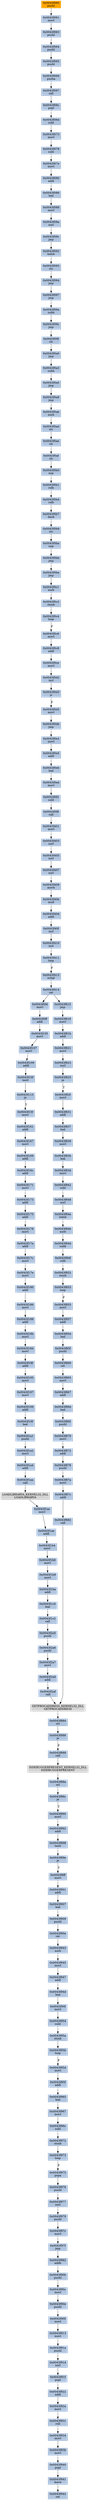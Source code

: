 strict digraph G {
	graph [bgcolor=transparent,
		name=G
	];
	node [color=lightsteelblue,
		fillcolor=lightsteelblue,
		shape=rectangle,
		style=filled
	];
	"0x0043f0f8"	[label="0x0043f0f8
call"];
	"0x0043f401"	[label="0x0043f401
movl"];
	"0x0043f0f8" -> "0x0043f401"	[color="#000000"];
	"0x0043f878"	[label="0x0043f878
pushl"];
	"0x0043f87a"	[label="0x0043f87a
movl"];
	"0x0043f878" -> "0x0043f87a"	[color="#000000"];
	"0x0043f0c3"	[label="0x0043f0c3
stosb"];
	"0x0043f0c4"	[label="0x0043f0c4
loop"];
	"0x0043f0c3" -> "0x0043f0c4"	[color="#000000"];
	"0x0043f063"	[label="0x0043f063
pushl"];
	"0x0043f064"	[label="0x0043f064
pushl"];
	"0x0043f063" -> "0x0043f064"	[color="#000000"];
	"0x0043f40d"	[label="0x0043f40d
addl"];
	"0x0043f40f"	[label="0x0043f40f
incl"];
	"0x0043f40d" -> "0x0043f40f"	[color="#000000"];
	"0x0043f882"	[label="0x0043f882
call"];
	GETPROCADDRESS_KERNEL32_DLL	[color=lightgrey,
		fillcolor=lightgrey,
		label="GETPROCADDRESS_KERNEL32_DLL
GETPROCADDRESS"];
	"0x0043f882" -> GETPROCADDRESS_KERNEL32_DLL	[color="#000000"];
	"0x0043f060"	[color=lightgrey,
		fillcolor=orange,
		label="0x0043f060
pushl"];
	"0x0043f061"	[label="0x0043f061
movl"];
	"0x0043f060" -> "0x0043f061"	[color="#000000"];
	"0x0043f87c"	[label="0x0043f87c
addl"];
	"0x0043f87c" -> "0x0043f882"	[color="#000000"];
	"0x0043f407"	[label="0x0043f407
xorl"];
	"0x0043f409"	[label="0x0043f409
movb"];
	"0x0043f407" -> "0x0043f409"	[color="#000000"];
	"0x0043f837"	[label="0x0043f837
leal"];
	"0x0043f839"	[label="0x0043f839
movl"];
	"0x0043f837" -> "0x0043f839"	[color="#000000"];
	"0x0043f848"	[label="0x0043f848
xorl"];
	"0x0043f84a"	[label="0x0043f84a
lodsb"];
	"0x0043f848" -> "0x0043f84a"	[color="#000000"];
	"0x0043f0ba"	[label="0x0043f0ba
nop"];
	"0x0043f0bb"	[label="0x0043f0bb
jmp"];
	"0x0043f0ba" -> "0x0043f0bb"	[color="#000000"];
	"0x0043f860"	[label="0x0043f860
ret"];
	"0x0043f865"	[label="0x0043f865
movl"];
	"0x0043f860" -> "0x0043f865"	[color="#000000"];
	"0x0043f942"	[label="0x0043f942
ret"];
	"0x0043f0ab"	[label="0x0043f0ab
xorb"];
	"0x0043f0ad"	[label="0x0043f0ad
stc"];
	"0x0043f0ab" -> "0x0043f0ad"	[color="#000000"];
	"0x0043f84f"	[label="0x0043f84f
rolb"];
	"0x0043f852"	[label="0x0043f852
stosb"];
	"0x0043f84f" -> "0x0043f852"	[color="#000000"];
	"0x0043f83b"	[label="0x0043f83b
leal"];
	"0x0043f839" -> "0x0043f83b"	[color="#000000"];
	"0x0043f195"	[label="0x0043f195
movl"];
	"0x0043f197"	[label="0x0043f197
movl"];
	"0x0043f195" -> "0x0043f197"	[color="#000000"];
	"0x0043f94f"	[label="0x0043f94f
movl"];
	"0x0043f954"	[label="0x0043f954
subl"];
	"0x0043f94f" -> "0x0043f954"	[color="#000000"];
	"0x0043f188"	[label="0x0043f188
addl"];
	"0x0043f18b"	[label="0x0043f18b
movl"];
	"0x0043f188" -> "0x0043f18b"	[color="#000000"];
	"0x0043f078"	[label="0x0043f078
subl"];
	"0x0043f07e"	[label="0x0043f07e
movl"];
	"0x0043f078" -> "0x0043f07e"	[color="#000000"];
	"0x0043f092"	[label="0x0043f092
lodsb"];
	"0x0043f093"	[label="0x0043f093
stc"];
	"0x0043f092" -> "0x0043f093"	[color="#000000"];
	"0x0043f872"	[label="0x0043f872
addl"];
	"0x0043f872" -> "0x0043f878"	[color="#000000"];
	"0x0043f982"	[label="0x0043f982
addb"];
	"0x0043f90b"	[label="0x0043f90b
pushl"];
	"0x0043f982" -> "0x0043f90b"	[color="#000000"];
	"0x0043f2a7"	[label="0x0043f2a7
movl"];
	"0x0043f2a9"	[label="0x0043f2a9
addl"];
	"0x0043f2a7" -> "0x0043f2a9"	[color="#000000"];
	"0x0043f907"	[label="0x0043f907
leal"];
	"0x0043f909"	[label="0x0043f909
pushl"];
	"0x0043f907" -> "0x0043f909"	[color="#000000"];
	"0x0043f403"	[label="0x0043f403
xorl"];
	"0x0043f405"	[label="0x0043f405
xorl"];
	"0x0043f403" -> "0x0043f405"	[color="#000000"];
	"0x0043f06d"	[label="0x0043f06d
subl"];
	"0x0043f073"	[label="0x0043f073
movl"];
	"0x0043f06d" -> "0x0043f073"	[color="#000000"];
	"0x0043f0b0"	[label="0x0043f0b0
nop"];
	"0x0043f0b1"	[label="0x0043f0b1
rolb"];
	"0x0043f0b0" -> "0x0043f0b1"	[color="#000000"];
	"0x0043f922"	[label="0x0043f922
addl"];
	"0x0043f92a"	[label="0x0043f92a
movl"];
	"0x0043f922" -> "0x0043f92a"	[color="#000000"];
	"0x0043f186"	[label="0x0043f186
movl"];
	"0x0043f186" -> "0x0043f188"	[color="#000000"];
	"0x0043f16c"	[label="0x0043f16c
addl"];
	"0x0043f171"	[label="0x0043f171
movl"];
	"0x0043f16c" -> "0x0043f171"	[color="#000000"];
	"0x0043f81b"	[label="0x0043f81b
addl"];
	"0x0043f821"	[label="0x0043f821
movl"];
	"0x0043f81b" -> "0x0043f821"	[color="#000000"];
	"0x0043f2af"	[label="0x0043f2af
call"];
	"0x0043f2af" -> GETPROCADDRESS_KERNEL32_DLL	[color="#000000"];
	"0x0043f40b"	[label="0x0043f40b
mull"];
	"0x0043f409" -> "0x0043f40b"	[color="#000000"];
	"0x0043f976"	[label="0x0043f976
pushl"];
	"0x0043f977"	[label="0x0043f977
xorl"];
	"0x0043f976" -> "0x0043f977"	[color="#000000"];
	"0x0043f10f"	[label="0x0043f10f
testl"];
	"0x0043f115"	[label="0x0043f115
je"];
	"0x0043f10f" -> "0x0043f115"	[color="#000000"];
	"0x0043f0ae"	[label="0x0043f0ae
clc"];
	"0x0043f0ad" -> "0x0043f0ae"	[color="#000000"];
	"0x0043f180"	[label="0x0043f180
addl"];
	"0x0043f180" -> "0x0043f186"	[color="#000000"];
	LOADLIBRARYA_KERNEL32_DLL	[color=lightgrey,
		fillcolor=lightgrey,
		label="LOADLIBRARYA_KERNEL32_DLL
LOADLIBRARYA"];
	"0x0043f1ac"	[label="0x0043f1ac
movl"];
	LOADLIBRARYA_KERNEL32_DLL -> "0x0043f1ac"	[color="#000000"];
	"0x0043f95b"	[label="0x0043f95b
loop"];
	"0x0043f95d"	[label="0x0043f95d
movl"];
	"0x0043f95b" -> "0x0043f95d"	[color="#000000",
		label=F];
	"0x0043f0a5"	[label="0x0043f0a5
jmp"];
	"0x0043f0a8"	[label="0x0043f0a8
jmp"];
	"0x0043f0a5" -> "0x0043f0a8"	[color="#000000"];
	"0x0043f105"	[label="0x0043f105
movl"];
	"0x0043f107"	[label="0x0043f107
movl"];
	"0x0043f105" -> "0x0043f107"	[color="#000000"];
	"0x0043f825"	[label="0x0043f825
je"];
	"0x0043f82f"	[label="0x0043f82f
movl"];
	"0x0043f825" -> "0x0043f82f"	[color="#000000",
		label=T];
	"0x0043f0be"	[label="0x0043f0be
jmp"];
	"0x0043f0bb" -> "0x0043f0be"	[color="#000000"];
	"0x0043f080"	[label="0x0043f080
addl"];
	"0x0043f086"	[label="0x0043f086
leal"];
	"0x0043f080" -> "0x0043f086"	[color="#000000"];
	"0x0043f96c"	[label="0x0043f96c
subl"];
	"0x0043f972"	[label="0x0043f972
stosb"];
	"0x0043f96c" -> "0x0043f972"	[color="#000000"];
	"0x0043f0c1"	[label="0x0043f0c1
xorb"];
	"0x0043f0c1" -> "0x0043f0c3"	[color="#000000"];
	"0x0043f0fd"	[label="0x0043f0fd
movl"];
	"0x0043f0ff"	[label="0x0043f0ff
addl"];
	"0x0043f0fd" -> "0x0043f0ff"	[color="#000000"];
	"0x0043f0a3"	[label="0x0043f0a3
subb"];
	"0x0043f0a3" -> "0x0043f0a5"	[color="#000000"];
	"0x0043f884"	[label="0x0043f884
orl"];
	"0x0043f886"	[label="0x0043f886
je"];
	"0x0043f884" -> "0x0043f886"	[color="#000000"];
	"0x0043f08a"	[label="0x0043f08a
xorl"];
	"0x0043f08c"	[label="0x0043f08c
jmp"];
	"0x0043f08a" -> "0x0043f08c"	[color="#000000"];
	"0x0043f2a9" -> "0x0043f2af"	[color="#000000"];
	"0x0043f17a"	[label="0x0043f17a
addl"];
	"0x0043f17c"	[label="0x0043f17c
movl"];
	"0x0043f17a" -> "0x0043f17c"	[color="#000000"];
	"0x0043f161"	[label="0x0043f161
addl"];
	"0x0043f167"	[label="0x0043f167
movl"];
	"0x0043f161" -> "0x0043f167"	[color="#000000"];
	"0x0043f067"	[label="0x0043f067
call"];
	"0x0043f06c"	[label="0x0043f06c
popl"];
	"0x0043f067" -> "0x0043f06c"	[color="#000000"];
	"0x0043f0b9"	[label="0x0043f0b9
stc"];
	"0x0043f0b9" -> "0x0043f0ba"	[color="#000000"];
	"0x0043f88c"	[label="0x0043f88c
je"];
	"0x0043f890"	[label="0x0043f890
movl"];
	"0x0043f88c" -> "0x0043f890"	[color="#000000",
		label=T];
	"0x0043f85f"	[label="0x0043f85f
pushl"];
	"0x0043f85f" -> "0x0043f860"	[color="#000000"];
	"0x0043f892"	[label="0x0043f892
addl"];
	"0x0043f890" -> "0x0043f892"	[color="#000000"];
	"0x0043f199"	[label="0x0043f199
addl"];
	"0x0043f197" -> "0x0043f199"	[color="#000000"];
	"0x0043f1ae"	[label="0x0043f1ae
addl"];
	"0x0043f1ac" -> "0x0043f1ae"	[color="#000000"];
	"0x0043f0c8"	[label="0x0043f0c8
addl"];
	"0x0043f0ce"	[label="0x0043f0ce
movl"];
	"0x0043f0c8" -> "0x0043f0ce"	[color="#000000"];
	"0x0043f898"	[label="0x0043f898
testl"];
	"0x0043f892" -> "0x0043f898"	[color="#000000"];
	"0x0043f0b4"	[label="0x0043f0b4
rolb"];
	"0x0043f0b7"	[label="0x0043f0b7
decb"];
	"0x0043f0b4" -> "0x0043f0b7"	[color="#000000"];
	"0x0043f819"	[label="0x0043f819
movl"];
	"0x0043f819" -> "0x0043f81b"	[color="#000000"];
	"0x0043f90c"	[label="0x0043f90c
movl"];
	"0x0043f90b" -> "0x0043f90c"	[color="#000000"];
	"0x0043f0d2"	[label="0x0043f0d2
incl"];
	"0x0043f0d3"	[label="0x0043f0d3
js"];
	"0x0043f0d2" -> "0x0043f0d3"	[color="#000000"];
	ISDEBUGGERPRESENT_KERNEL32_DLL	[color=lightgrey,
		fillcolor=lightgrey,
		label="ISDEBUGGERPRESENT_KERNEL32_DLL
ISDEBUGGERPRESENT"];
	"0x0043f88a"	[label="0x0043f88a
orl"];
	ISDEBUGGERPRESENT_KERNEL32_DLL -> "0x0043f88a"	[color="#000000"];
	"0x0043f17e"	[label="0x0043f17e
movl"];
	"0x0043f17e" -> "0x0043f180"	[color="#000000"];
	"0x0043f888"	[label="0x0043f888
call"];
	"0x0043f888" -> ISDEBUGGERPRESENT_KERNEL32_DLL	[color="#000000"];
	"0x0043f169"	[label="0x0043f169
addl"];
	"0x0043f169" -> "0x0043f16c"	[color="#000000"];
	"0x0043f1b8"	[label="0x0043f1b8
movl"];
	"0x0043f1ba"	[label="0x0043f1ba
addl"];
	"0x0043f1b8" -> "0x0043f1ba"	[color="#000000"];
	"0x0043f178"	[label="0x0043f178
movl"];
	"0x0043f178" -> "0x0043f17a"	[color="#000000"];
	"0x0043f065"	[label="0x0043f065
pushl"];
	"0x0043f066"	[label="0x0043f066
pusha"];
	"0x0043f065" -> "0x0043f066"	[color="#000000"];
	"0x0043f08c" -> "0x0043f092"	[color="#000000"];
	"0x0043f0db"	[label="0x0043f0db
jmp"];
	"0x0043f0e3"	[label="0x0043f0e3
movl"];
	"0x0043f0db" -> "0x0043f0e3"	[color="#000000"];
	"0x0043f18d"	[label="0x0043f18d
movl"];
	"0x0043f18f"	[label="0x0043f18f
addl"];
	"0x0043f18d" -> "0x0043f18f"	[color="#000000"];
	"0x0043f90a"	[label="0x0043f90a
ret"];
	"0x0043f943"	[label="0x0043f943
xorb"];
	"0x0043f90a" -> "0x0043f943"	[color="#000000"];
	"0x0043f901"	[label="0x0043f901
addl"];
	"0x0043f901" -> "0x0043f907"	[color="#000000"];
	"0x0043f979"	[label="0x0043f979
pushl"];
	"0x0043f97c"	[label="0x0043f97c
movl"];
	"0x0043f979" -> "0x0043f97c"	[color="#000000"];
	"0x0043f0c6"	[label="0x0043f0c6
movl"];
	"0x0043f0c6" -> "0x0043f0c8"	[color="#000000"];
	"0x0043f967"	[label="0x0043f967
movl"];
	"0x0043f967" -> "0x0043f96c"	[color="#000000"];
	"0x0043f83d"	[label="0x0043f83d
movl"];
	"0x0043f842"	[label="0x0043f842
subl"];
	"0x0043f83d" -> "0x0043f842"	[color="#000000"];
	"0x0043f931"	[label="0x0043f931
roll"];
	"0x0043f92a" -> "0x0043f931"	[color="#000000"];
	"0x0043f413"	[label="0x0043f413
xchgl"];
	"0x0043f414"	[label="0x0043f414
ret"];
	"0x0043f413" -> "0x0043f414"	[color="#000000"];
	"0x0043f0be" -> "0x0043f0c1"	[color="#000000"];
	"0x0043f09c"	[label="0x0043f09c
jmp"];
	"0x0043f09f"	[label="0x0043f09f
clc"];
	"0x0043f09c" -> "0x0043f09f"	[color="#000000"];
	"0x0043f97f"	[label="0x0043f97f
jmp"];
	"0x0043f97c" -> "0x0043f97f"	[color="#000000"];
	"0x0043f87a" -> "0x0043f87c"	[color="#000000"];
	"0x0043f853"	[label="0x0043f853
loop"];
	"0x0043f855"	[label="0x0043f855
movl"];
	"0x0043f853" -> "0x0043f855"	[color="#000000",
		label=F];
	"0x0043f1a2"	[label="0x0043f1a2
movl"];
	"0x0043f1a4"	[label="0x0043f1a4
addl"];
	"0x0043f1a2" -> "0x0043f1a4"	[color="#000000"];
	"0x0043f842" -> "0x0043f848"	[color="#000000"];
	"0x0043f89e"	[label="0x0043f89e
je"];
	"0x0043f8ff"	[label="0x0043f8ff
movl"];
	"0x0043f89e" -> "0x0043f8ff"	[color="#000000",
		label=T];
	"0x0043f088"	[label="0x0043f088
movl"];
	"0x0043f086" -> "0x0043f088"	[color="#000000"];
	"0x0043f95f"	[label="0x0043f95f
addl"];
	"0x0043f95d" -> "0x0043f95f"	[color="#000000"];
	"0x0043f898" -> "0x0043f89e"	[color="#000000"];
	"0x0043f109"	[label="0x0043f109
addl"];
	"0x0043f107" -> "0x0043f109"	[color="#000000"];
	"0x0043f947"	[label="0x0043f947
addl"];
	"0x0043f94d"	[label="0x0043f94d
leal"];
	"0x0043f947" -> "0x0043f94d"	[color="#000000"];
	"0x0043f0eb"	[label="0x0043f0eb
leal"];
	"0x0043f0ed"	[label="0x0043f0ed
movl"];
	"0x0043f0eb" -> "0x0043f0ed"	[color="#000000"];
	"0x0043f0ff" -> "0x0043f105"	[color="#000000"];
	"0x0043f823"	[label="0x0043f823
xorl"];
	"0x0043f823" -> "0x0043f825"	[color="#000000"];
	"0x0043f411"	[label="0x0043f411
loop"];
	"0x0043f411" -> "0x0043f413"	[color="#000000",
		label=F];
	"0x0043f0a0"	[label="0x0043f0a0
jmp"];
	"0x0043f0a0" -> "0x0043f0a3"	[color="#000000"];
	"0x0043f867"	[label="0x0043f867
addl"];
	"0x0043f86d"	[label="0x0043f86d
leal"];
	"0x0043f867" -> "0x0043f86d"	[color="#000000"];
	"0x0043f84b"	[label="0x0043f84b
xorb"];
	"0x0043f84a" -> "0x0043f84b"	[color="#000000"];
	"0x0043f97f" -> "0x0043f982"	[color="#000000"];
	"0x0043f07e" -> "0x0043f080"	[color="#000000"];
	"0x0043f09f" -> "0x0043f0a0"	[color="#000000"];
	"0x0043f1a1"	[label="0x0043f1a1
pushl"];
	"0x0043f1a1" -> "0x0043f1a2"	[color="#000000"];
	"0x0043f1c0"	[label="0x0043f1c0
leal"];
	"0x0043f1ba" -> "0x0043f1c0"	[color="#000000"];
	"0x0043f173"	[label="0x0043f173
addl"];
	"0x0043f175"	[label="0x0043f175
addl"];
	"0x0043f173" -> "0x0043f175"	[color="#000000"];
	"0x0043f84d"	[label="0x0043f84d
subb"];
	"0x0043f84b" -> "0x0043f84d"	[color="#000000"];
	"0x0043f0ce" -> "0x0043f0d2"	[color="#000000"];
	"0x0043f18f" -> "0x0043f195"	[color="#000000"];
	"0x0043f401" -> "0x0043f403"	[color="#000000"];
	"0x0043f0af"	[label="0x0043f0af
clc"];
	"0x0043f0af" -> "0x0043f0b0"	[color="#000000"];
	"0x0043f2a6"	[label="0x0043f2a6
pushl"];
	"0x0043f2a6" -> "0x0043f2a7"	[color="#000000"];
	"0x0043f909" -> "0x0043f90a"	[color="#000000"];
	"0x0043f1b4"	[label="0x0043f1b4
movl"];
	"0x0043f1b6"	[label="0x0043f1b6
movl"];
	"0x0043f1b4" -> "0x0043f1b6"	[color="#000000"];
	"0x0043f86f"	[label="0x0043f86f
pushl"];
	"0x0043f86d" -> "0x0043f86f"	[color="#000000"];
	"0x0043f977" -> "0x0043f979"	[color="#000000"];
	"0x0043f094"	[label="0x0043f094
jmp"];
	"0x0043f093" -> "0x0043f094"	[color="#000000"];
	"0x0043f064" -> "0x0043f065"	[color="#000000"];
	"0x0043f831"	[label="0x0043f831
addl"];
	"0x0043f831" -> "0x0043f837"	[color="#000000"];
	"0x0043f167" -> "0x0043f169"	[color="#000000"];
	"0x0043f945"	[label="0x0043f945
movl"];
	"0x0043f943" -> "0x0043f945"	[color="#000000"];
	"0x0043f15f"	[label="0x0043f15f
movl"];
	"0x0043f15f" -> "0x0043f161"	[color="#000000"];
	"0x0043f94d" -> "0x0043f94f"	[color="#000000"];
	"0x0043f0f2"	[label="0x0043f0f2
subl"];
	"0x0043f0f2" -> "0x0043f0f8"	[color="#000000"];
	"0x0043f88a" -> "0x0043f88c"	[color="#000000"];
	"0x0043f414" -> "0x0043f0fd"	[color="#000000"];
	"0x0043f815"	[label="0x0043f815
jmp"];
	"0x0043f414" -> "0x0043f815"	[color="#000000"];
	"0x0043f410"	[label="0x0043f410
incl"];
	"0x0043f410" -> "0x0043f411"	[color="#000000"];
	"0x0043f0ed" -> "0x0043f0f2"	[color="#000000"];
	"0x0043f40b" -> "0x0043f40d"	[color="#000000"];
	"0x0043f1aa"	[label="0x0043f1aa
call"];
	"0x0043f1aa" -> LOADLIBRARYA_KERNEL32_DLL	[color="#000000"];
	"0x0043f886" -> "0x0043f888"	[color="#000000",
		label=F];
	GETPROCADDRESS_KERNEL32_DLL -> "0x0043f884"	[color="#000000"];
	"0x0043f90f"	[label="0x0043f90f
movl"];
	"0x0043f913"	[label="0x0043f913
movl"];
	"0x0043f90f" -> "0x0043f913"	[color="#000000"];
	"0x0043f19f"	[label="0x0043f19f
leal"];
	"0x0043f199" -> "0x0043f19f"	[color="#000000"];
	"0x0043f91a"	[label="0x0043f91a
pushl"];
	"0x0043f913" -> "0x0043f91a"	[color="#000000"];
	"0x0043f870"	[label="0x0043f870
movl"];
	"0x0043f870" -> "0x0043f872"	[color="#000000"];
	"0x0043f965"	[label="0x0043f965
leal"];
	"0x0043f95f" -> "0x0043f965"	[color="#000000"];
	"0x0043f90e"	[label="0x0043f90e
pushl"];
	"0x0043f90c" -> "0x0043f90e"	[color="#000000"];
	"0x0043f865" -> "0x0043f867"	[color="#000000"];
	"0x0043f0b1" -> "0x0043f0b4"	[color="#000000"];
	"0x0043f18b" -> "0x0043f18d"	[color="#000000"];
	"0x0043f40f" -> "0x0043f410"	[color="#000000"];
	"0x0043f09a"	[label="0x0043f09a
subb"];
	"0x0043f09a" -> "0x0043f09c"	[color="#000000"];
	"0x0043f857"	[label="0x0043f857
addl"];
	"0x0043f855" -> "0x0043f857"	[color="#000000"];
	"0x0043f85d"	[label="0x0043f85d
leal"];
	"0x0043f857" -> "0x0043f85d"	[color="#000000"];
	"0x0043f073" -> "0x0043f078"	[color="#000000"];
	"0x0043f83b" -> "0x0043f83d"	[color="#000000"];
	"0x0043f934"	[label="0x0043f934
movl"];
	"0x0043f93b"	[label="0x0043f93b
movl"];
	"0x0043f934" -> "0x0043f93b"	[color="#000000"];
	"0x0043f965" -> "0x0043f967"	[color="#000000"];
	"0x0043f0d5"	[label="0x0043f0d5
movl"];
	"0x0043f0d3" -> "0x0043f0d5"	[color="#000000",
		label=F];
	"0x0043f109" -> "0x0043f10f"	[color="#000000"];
	"0x0043f1b6" -> "0x0043f1b8"	[color="#000000"];
	"0x0043f0c4" -> "0x0043f0c6"	[color="#000000",
		label=F];
	"0x0043f2a5"	[label="0x0043f2a5
pushl"];
	"0x0043f2a5" -> "0x0043f2a6"	[color="#000000"];
	"0x0043f90e" -> "0x0043f90f"	[color="#000000"];
	"0x0043f1c2"	[label="0x0043f1c2
call"];
	"0x0043f1c0" -> "0x0043f1c2"	[color="#000000"];
	"0x0043f973"	[label="0x0043f973
loop"];
	"0x0043f972" -> "0x0043f973"	[color="#000000"];
	"0x0043f945" -> "0x0043f947"	[color="#000000"];
	"0x0043f0d5" -> "0x0043f0db"	[color="#000000"];
	"0x0043f0ae" -> "0x0043f0af"	[color="#000000"];
	"0x0043f06c" -> "0x0043f06d"	[color="#000000"];
	"0x0043f940"	[label="0x0043f940
popl"];
	"0x0043f941"	[label="0x0043f941
leave"];
	"0x0043f940" -> "0x0043f941"	[color="#000000"];
	"0x0043f171" -> "0x0043f173"	[color="#000000"];
	"0x0043f941" -> "0x0043f942"	[color="#000000"];
	"0x0043f061" -> "0x0043f063"	[color="#000000"];
	"0x0043f975"	[label="0x0043f975
popa"];
	"0x0043f973" -> "0x0043f975"	[color="#000000",
		label=F];
	"0x0043f0b7" -> "0x0043f0b9"	[color="#000000"];
	"0x0043f84d" -> "0x0043f84f"	[color="#000000"];
	"0x0043f115" -> "0x0043f15f"	[color="#000000",
		label=T];
	"0x0043f95a"	[label="0x0043f95a
stosb"];
	"0x0043f954" -> "0x0043f95a"	[color="#000000"];
	"0x0043f8ff" -> "0x0043f901"	[color="#000000"];
	"0x0043f1c2" -> "0x0043f2a5"	[color="#000000"];
	"0x0043f088" -> "0x0043f08a"	[color="#000000"];
	"0x0043f95a" -> "0x0043f95b"	[color="#000000"];
	"0x0043f91d"	[label="0x0043f91d
xorl"];
	"0x0043f91a" -> "0x0043f91d"	[color="#000000"];
	"0x0043f175" -> "0x0043f178"	[color="#000000"];
	"0x0043f097"	[label="0x0043f097
jmp"];
	"0x0043f094" -> "0x0043f097"	[color="#000000"];
	"0x0043f19f" -> "0x0043f1a1"	[color="#000000"];
	"0x0043f0e5"	[label="0x0043f0e5
addl"];
	"0x0043f0e3" -> "0x0043f0e5"	[color="#000000"];
	"0x0043f86f" -> "0x0043f870"	[color="#000000"];
	"0x0043f931" -> "0x0043f934"	[color="#000000"];
	"0x0043f91f"	[label="0x0043f91f
popl"];
	"0x0043f91f" -> "0x0043f922"	[color="#000000"];
	"0x0043f0a8" -> "0x0043f0ab"	[color="#000000"];
	"0x0043f85d" -> "0x0043f85f"	[color="#000000"];
	"0x0043f821" -> "0x0043f823"	[color="#000000"];
	"0x0043f93b" -> "0x0043f940"	[color="#000000"];
	"0x0043f097" -> "0x0043f09a"	[color="#000000"];
	"0x0043f975" -> "0x0043f976"	[color="#000000"];
	"0x0043f405" -> "0x0043f407"	[color="#000000"];
	"0x0043f0e5" -> "0x0043f0eb"	[color="#000000"];
	"0x0043f815" -> "0x0043f819"	[color="#000000"];
	"0x0043f91d" -> "0x0043f91f"	[color="#000000"];
	"0x0043f852" -> "0x0043f853"	[color="#000000"];
	"0x0043f17c" -> "0x0043f17e"	[color="#000000"];
	"0x0043f82f" -> "0x0043f831"	[color="#000000"];
	"0x0043f1a4" -> "0x0043f1aa"	[color="#000000"];
	"0x0043f066" -> "0x0043f067"	[color="#000000"];
	"0x0043f1ae" -> "0x0043f1b4"	[color="#000000"];
}
